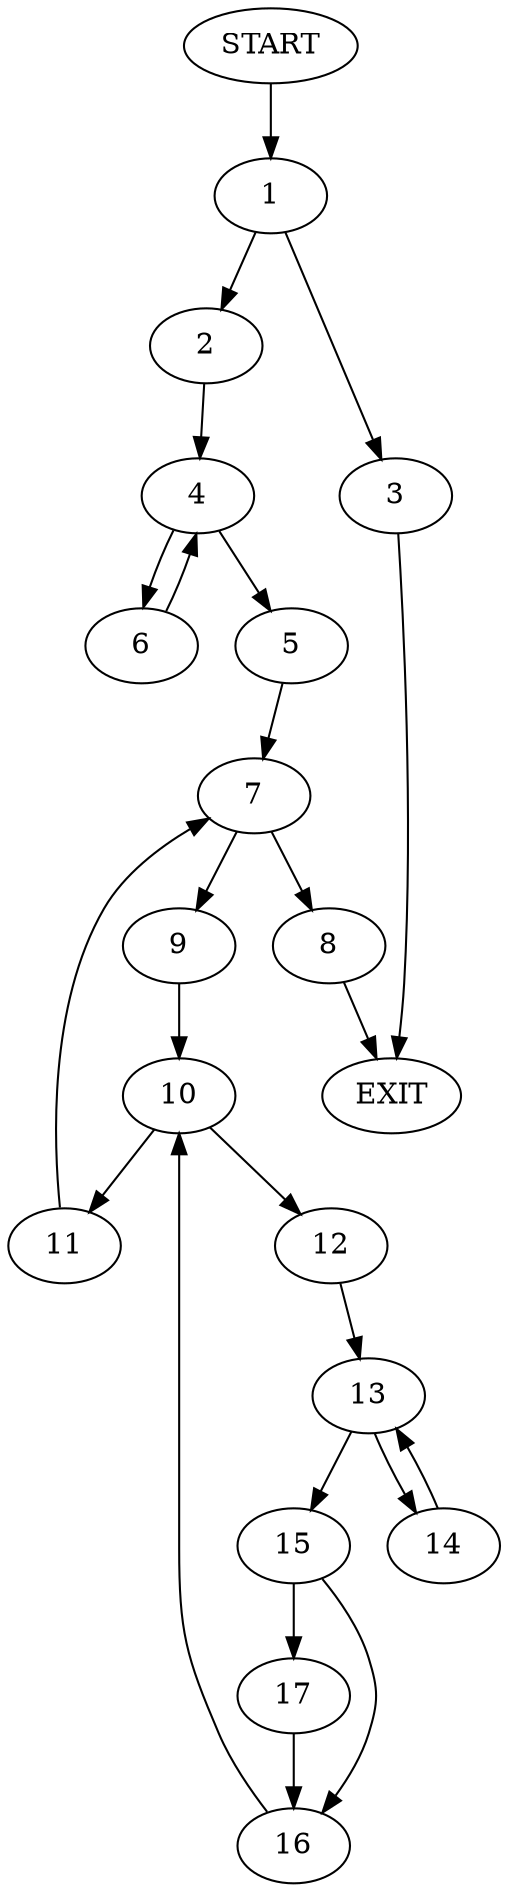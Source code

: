 digraph {
0 [label="START"]
18 [label="EXIT"]
0 -> 1
1 -> 2
1 -> 3
2 -> 4
3 -> 18
4 -> 5
4 -> 6
6 -> 4
5 -> 7
7 -> 8
7 -> 9
8 -> 18
9 -> 10
10 -> 11
10 -> 12
11 -> 7
12 -> 13
13 -> 14
13 -> 15
15 -> 16
15 -> 17
14 -> 13
16 -> 10
17 -> 16
}
